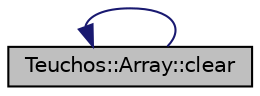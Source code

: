 digraph "Teuchos::Array::clear"
{
  edge [fontname="Helvetica",fontsize="10",labelfontname="Helvetica",labelfontsize="10"];
  node [fontname="Helvetica",fontsize="10",shape=record];
  rankdir="LR";
  Node133 [label="Teuchos::Array::clear",height=0.2,width=0.4,color="black", fillcolor="grey75", style="filled", fontcolor="black"];
  Node133 -> Node133 [dir="back",color="midnightblue",fontsize="10",style="solid",fontname="Helvetica"];
}
